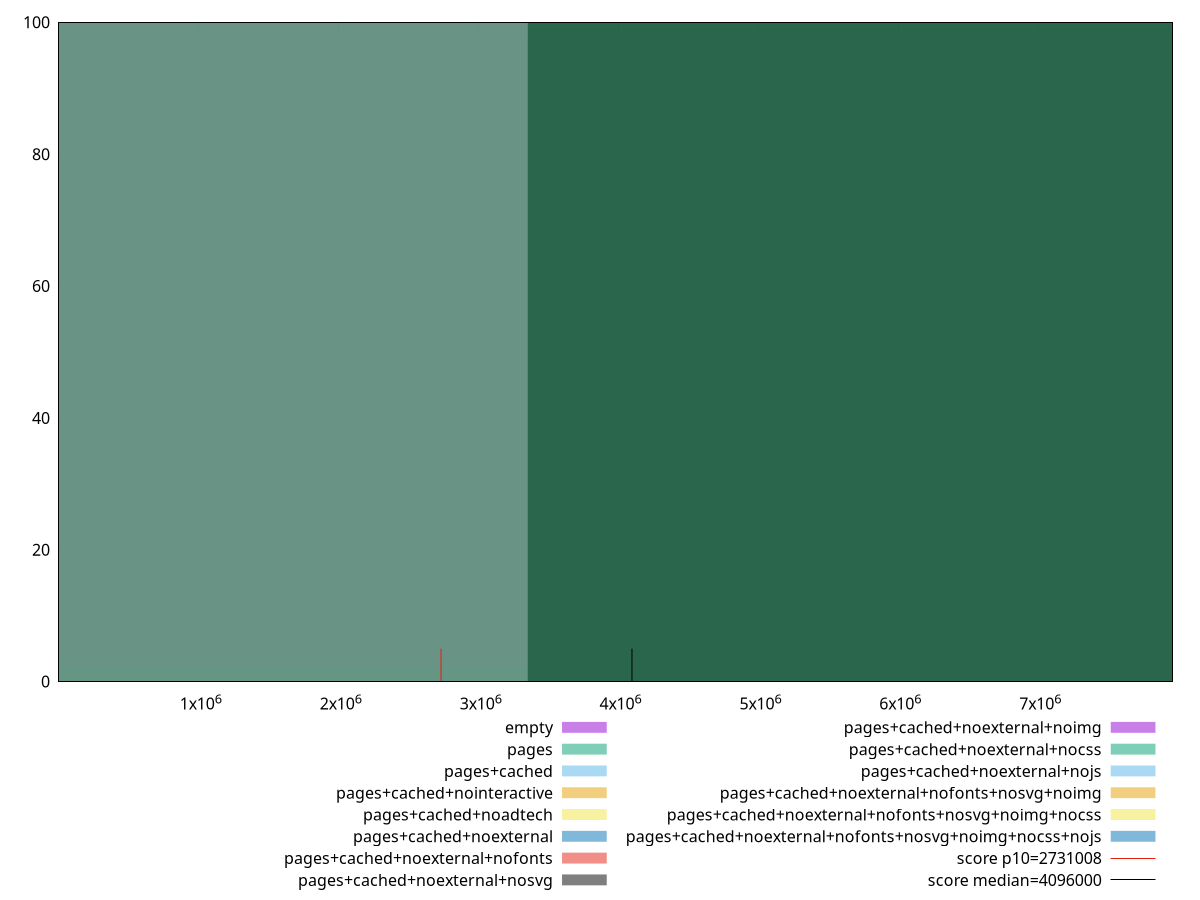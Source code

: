 reset

$empty <<EOF
0 100
EOF

$pages <<EOF
0 2
6695941.957461235 98
EOF

$pagesCached <<EOF
0 1
6695941.957461235 99
EOF

$pagesCachedNointeractive <<EOF
6695941.957461235 100
EOF

$pagesCachedNoadtech <<EOF
6695941.957461235 100
EOF

$pagesCachedNoexternal <<EOF
6695941.957461235 100
EOF

$pagesCachedNoexternalNofonts <<EOF
6695941.957461235 100
EOF

$pagesCachedNoexternalNosvg <<EOF
6695941.957461235 100
EOF

$pagesCachedNoexternalNoimg <<EOF
0 100
EOF

$pagesCachedNoexternalNocss <<EOF
6695941.957461235 100
EOF

$pagesCachedNoexternalNojs <<EOF
0 100
EOF

$pagesCachedNoexternalNofontsNosvgNoimg <<EOF
0 100
EOF

$pagesCachedNoexternalNofontsNosvgNoimgNocss <<EOF
0 100
EOF

$pagesCachedNoexternalNofontsNosvgNoimgNocssNojs <<EOF
0 100
EOF

set key outside below
set boxwidth 6695941.957461235
set xrange [292:7959908]
set yrange [0:100]
set style fill transparent solid 0.5 noborder

set parametric
set terminal svg size 640, 620 enhanced background rgb 'white'
set output "report_00007_2020-12-11T15:55:29.892Z/total-byte-weight/comparison/histogram/all_raw.svg"

plot $empty title "empty" with boxes, \
     $pages title "pages" with boxes, \
     $pagesCached title "pages+cached" with boxes, \
     $pagesCachedNointeractive title "pages+cached+nointeractive" with boxes, \
     $pagesCachedNoadtech title "pages+cached+noadtech" with boxes, \
     $pagesCachedNoexternal title "pages+cached+noexternal" with boxes, \
     $pagesCachedNoexternalNofonts title "pages+cached+noexternal+nofonts" with boxes, \
     $pagesCachedNoexternalNosvg title "pages+cached+noexternal+nosvg" with boxes, \
     $pagesCachedNoexternalNoimg title "pages+cached+noexternal+noimg" with boxes, \
     $pagesCachedNoexternalNocss title "pages+cached+noexternal+nocss" with boxes, \
     $pagesCachedNoexternalNojs title "pages+cached+noexternal+nojs" with boxes, \
     $pagesCachedNoexternalNofontsNosvgNoimg title "pages+cached+noexternal+nofonts+nosvg+noimg" with boxes, \
     $pagesCachedNoexternalNofontsNosvgNoimgNocss title "pages+cached+noexternal+nofonts+nosvg+noimg+nocss" with boxes, \
     $pagesCachedNoexternalNofontsNosvgNoimgNocssNojs title "pages+cached+noexternal+nofonts+nosvg+noimg+nocss+nojs" with boxes, \
     2731008,t title "score p10=2731008", \
     4096000,t title "score median=4096000"

reset
